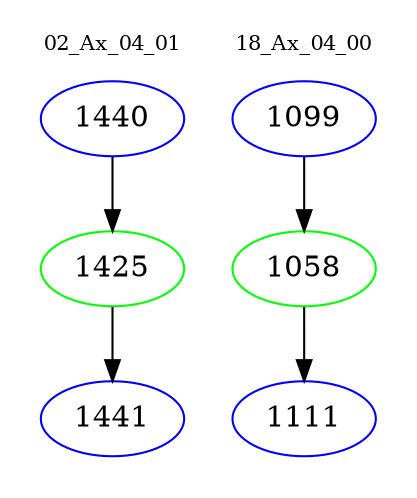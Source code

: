 digraph{
subgraph cluster_0 {
color = white
label = "02_Ax_04_01";
fontsize=10;
T0_1440 [label="1440", color="blue"]
T0_1440 -> T0_1425 [color="black"]
T0_1425 [label="1425", color="green"]
T0_1425 -> T0_1441 [color="black"]
T0_1441 [label="1441", color="blue"]
}
subgraph cluster_1 {
color = white
label = "18_Ax_04_00";
fontsize=10;
T1_1099 [label="1099", color="blue"]
T1_1099 -> T1_1058 [color="black"]
T1_1058 [label="1058", color="green"]
T1_1058 -> T1_1111 [color="black"]
T1_1111 [label="1111", color="blue"]
}
}
